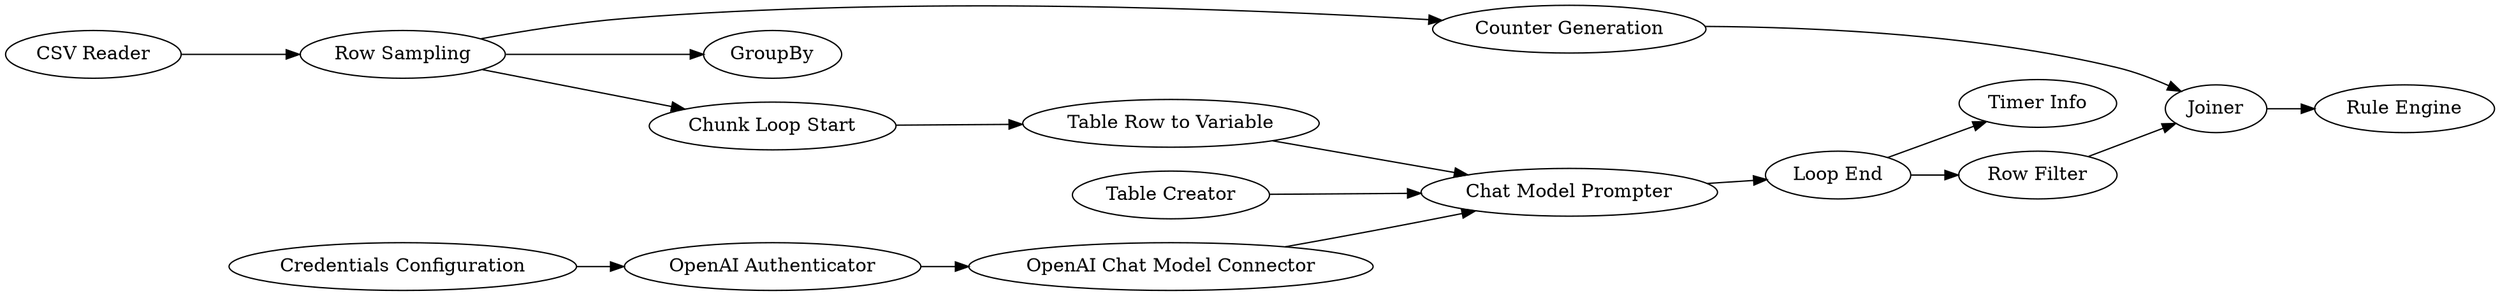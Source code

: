 digraph {
	"-1574502600713821159_1" [label="OpenAI Authenticator"]
	"-1574502600713821159_86" [label="Table Creator"]
	"-1574502600713821159_92" [label="Timer Info"]
	"-1574502600713821159_6" [label="CSV Reader"]
	"-1574502600713821159_84" [label="OpenAI Chat Model Connector"]
	"-1574502600713821159_89" [label="Table Row to Variable"]
	"-1574502600713821159_96" [label="Rule Engine"]
	"-1574502600713821159_2" [label="Credentials Configuration"]
	"-1574502600713821159_95" [label=Joiner]
	"-1574502600713821159_85" [label="Chat Model Prompter"]
	"-1574502600713821159_93" [label="Counter Generation"]
	"-1574502600713821159_7" [label="Row Sampling"]
	"-1574502600713821159_8" [label=GroupBy]
	"-1574502600713821159_91" [label="Loop End"]
	"-1574502600713821159_90" [label="Chunk Loop Start"]
	"-1574502600713821159_94" [label="Row Filter"]
	"-1574502600713821159_84" -> "-1574502600713821159_85"
	"-1574502600713821159_95" -> "-1574502600713821159_96"
	"-1574502600713821159_7" -> "-1574502600713821159_93"
	"-1574502600713821159_91" -> "-1574502600713821159_94"
	"-1574502600713821159_7" -> "-1574502600713821159_8"
	"-1574502600713821159_6" -> "-1574502600713821159_7"
	"-1574502600713821159_94" -> "-1574502600713821159_95"
	"-1574502600713821159_2" -> "-1574502600713821159_1"
	"-1574502600713821159_86" -> "-1574502600713821159_85"
	"-1574502600713821159_89" -> "-1574502600713821159_85"
	"-1574502600713821159_85" -> "-1574502600713821159_91"
	"-1574502600713821159_7" -> "-1574502600713821159_90"
	"-1574502600713821159_93" -> "-1574502600713821159_95"
	"-1574502600713821159_91" -> "-1574502600713821159_92"
	"-1574502600713821159_1" -> "-1574502600713821159_84"
	"-1574502600713821159_90" -> "-1574502600713821159_89"
	rankdir=LR
}
